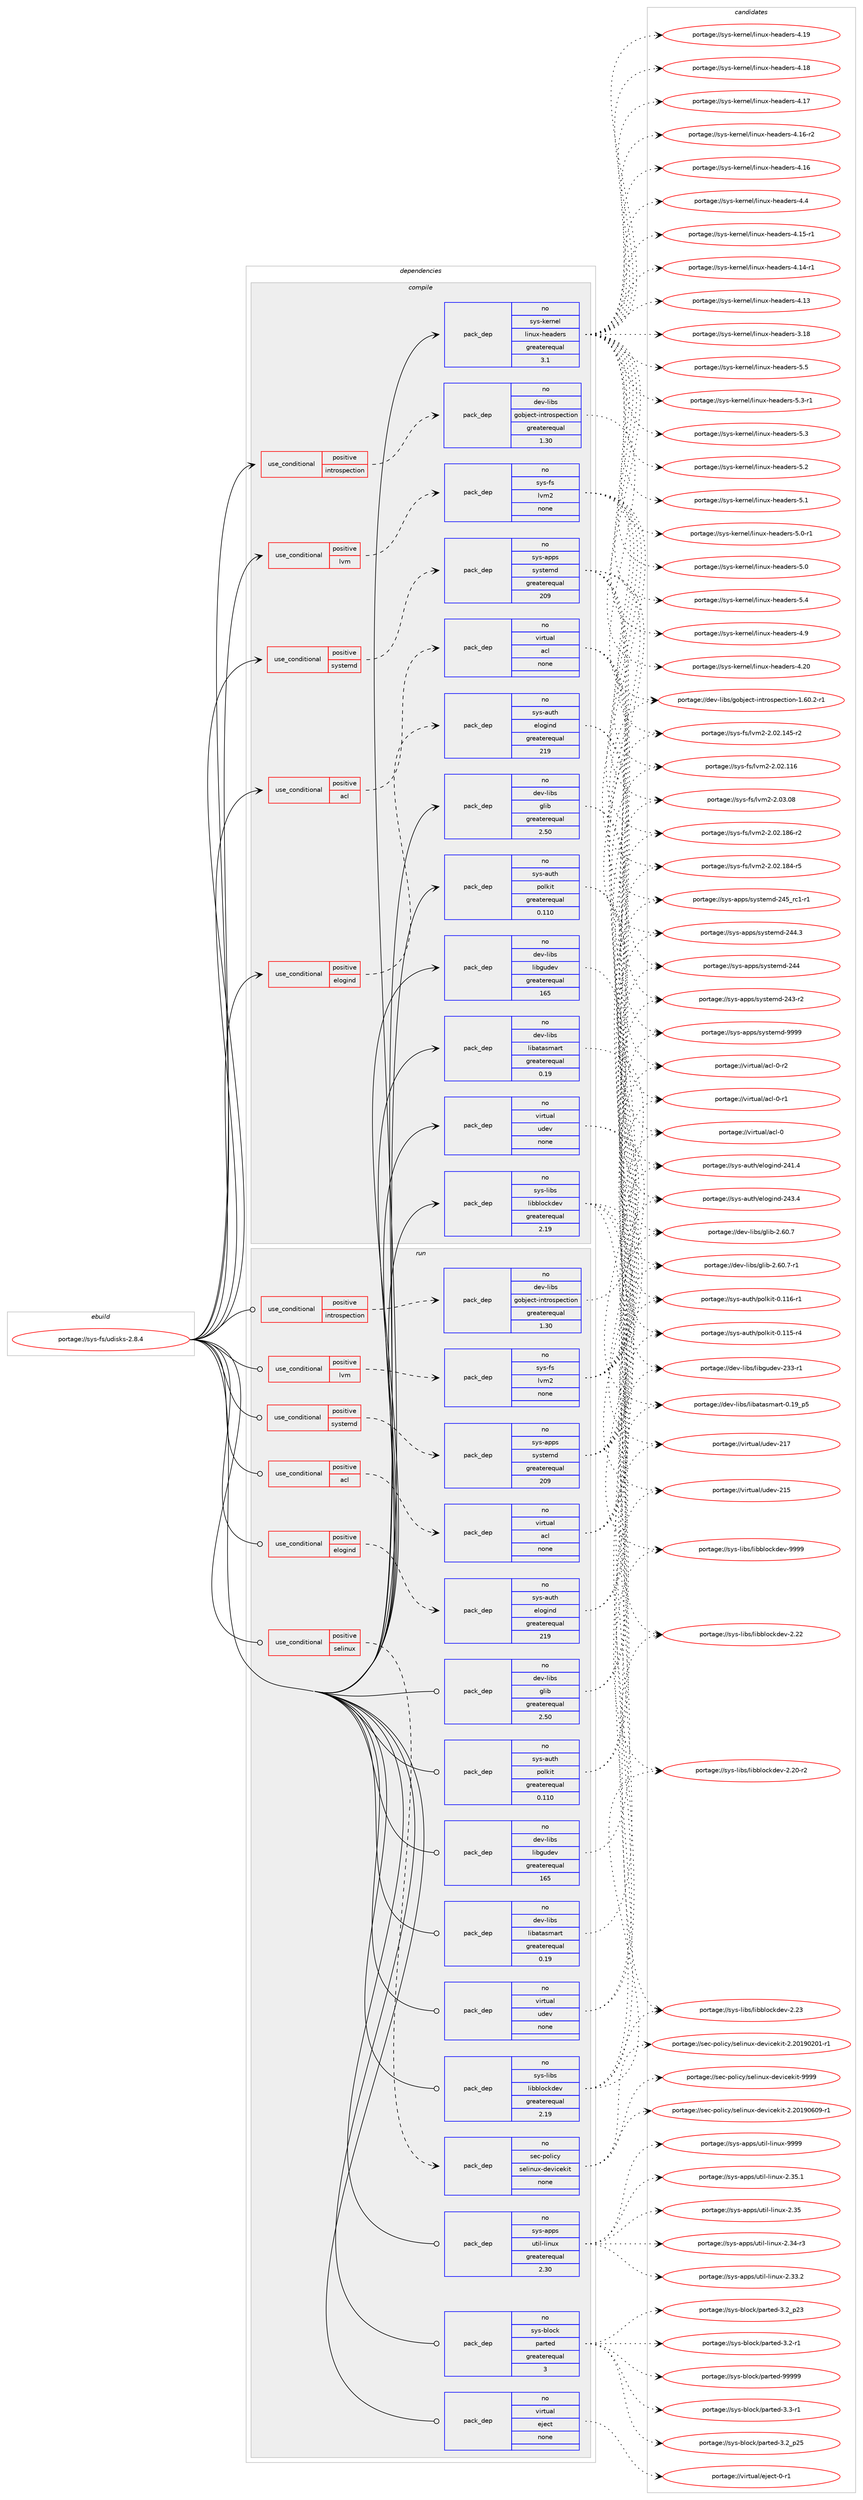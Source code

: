digraph prolog {

# *************
# Graph options
# *************

newrank=true;
concentrate=true;
compound=true;
graph [rankdir=LR,fontname=Helvetica,fontsize=10,ranksep=1.5];#, ranksep=2.5, nodesep=0.2];
edge  [arrowhead=vee];
node  [fontname=Helvetica,fontsize=10];

# **********
# The ebuild
# **********

subgraph cluster_leftcol {
color=gray;
rank=same;
label=<<i>ebuild</i>>;
id [label="portage://sys-fs/udisks-2.8.4", color=red, width=4, href="../sys-fs/udisks-2.8.4.svg"];
}

# ****************
# The dependencies
# ****************

subgraph cluster_midcol {
color=gray;
label=<<i>dependencies</i>>;
subgraph cluster_compile {
fillcolor="#eeeeee";
style=filled;
label=<<i>compile</i>>;
subgraph cond6651 {
dependency34650 [label=<<TABLE BORDER="0" CELLBORDER="1" CELLSPACING="0" CELLPADDING="4"><TR><TD ROWSPAN="3" CELLPADDING="10">use_conditional</TD></TR><TR><TD>positive</TD></TR><TR><TD>acl</TD></TR></TABLE>>, shape=none, color=red];
subgraph pack27148 {
dependency34651 [label=<<TABLE BORDER="0" CELLBORDER="1" CELLSPACING="0" CELLPADDING="4" WIDTH="220"><TR><TD ROWSPAN="6" CELLPADDING="30">pack_dep</TD></TR><TR><TD WIDTH="110">no</TD></TR><TR><TD>virtual</TD></TR><TR><TD>acl</TD></TR><TR><TD>none</TD></TR><TR><TD></TD></TR></TABLE>>, shape=none, color=blue];
}
dependency34650:e -> dependency34651:w [weight=20,style="dashed",arrowhead="vee"];
}
id:e -> dependency34650:w [weight=20,style="solid",arrowhead="vee"];
subgraph cond6652 {
dependency34652 [label=<<TABLE BORDER="0" CELLBORDER="1" CELLSPACING="0" CELLPADDING="4"><TR><TD ROWSPAN="3" CELLPADDING="10">use_conditional</TD></TR><TR><TD>positive</TD></TR><TR><TD>elogind</TD></TR></TABLE>>, shape=none, color=red];
subgraph pack27149 {
dependency34653 [label=<<TABLE BORDER="0" CELLBORDER="1" CELLSPACING="0" CELLPADDING="4" WIDTH="220"><TR><TD ROWSPAN="6" CELLPADDING="30">pack_dep</TD></TR><TR><TD WIDTH="110">no</TD></TR><TR><TD>sys-auth</TD></TR><TR><TD>elogind</TD></TR><TR><TD>greaterequal</TD></TR><TR><TD>219</TD></TR></TABLE>>, shape=none, color=blue];
}
dependency34652:e -> dependency34653:w [weight=20,style="dashed",arrowhead="vee"];
}
id:e -> dependency34652:w [weight=20,style="solid",arrowhead="vee"];
subgraph cond6653 {
dependency34654 [label=<<TABLE BORDER="0" CELLBORDER="1" CELLSPACING="0" CELLPADDING="4"><TR><TD ROWSPAN="3" CELLPADDING="10">use_conditional</TD></TR><TR><TD>positive</TD></TR><TR><TD>introspection</TD></TR></TABLE>>, shape=none, color=red];
subgraph pack27150 {
dependency34655 [label=<<TABLE BORDER="0" CELLBORDER="1" CELLSPACING="0" CELLPADDING="4" WIDTH="220"><TR><TD ROWSPAN="6" CELLPADDING="30">pack_dep</TD></TR><TR><TD WIDTH="110">no</TD></TR><TR><TD>dev-libs</TD></TR><TR><TD>gobject-introspection</TD></TR><TR><TD>greaterequal</TD></TR><TR><TD>1.30</TD></TR></TABLE>>, shape=none, color=blue];
}
dependency34654:e -> dependency34655:w [weight=20,style="dashed",arrowhead="vee"];
}
id:e -> dependency34654:w [weight=20,style="solid",arrowhead="vee"];
subgraph cond6654 {
dependency34656 [label=<<TABLE BORDER="0" CELLBORDER="1" CELLSPACING="0" CELLPADDING="4"><TR><TD ROWSPAN="3" CELLPADDING="10">use_conditional</TD></TR><TR><TD>positive</TD></TR><TR><TD>lvm</TD></TR></TABLE>>, shape=none, color=red];
subgraph pack27151 {
dependency34657 [label=<<TABLE BORDER="0" CELLBORDER="1" CELLSPACING="0" CELLPADDING="4" WIDTH="220"><TR><TD ROWSPAN="6" CELLPADDING="30">pack_dep</TD></TR><TR><TD WIDTH="110">no</TD></TR><TR><TD>sys-fs</TD></TR><TR><TD>lvm2</TD></TR><TR><TD>none</TD></TR><TR><TD></TD></TR></TABLE>>, shape=none, color=blue];
}
dependency34656:e -> dependency34657:w [weight=20,style="dashed",arrowhead="vee"];
}
id:e -> dependency34656:w [weight=20,style="solid",arrowhead="vee"];
subgraph cond6655 {
dependency34658 [label=<<TABLE BORDER="0" CELLBORDER="1" CELLSPACING="0" CELLPADDING="4"><TR><TD ROWSPAN="3" CELLPADDING="10">use_conditional</TD></TR><TR><TD>positive</TD></TR><TR><TD>systemd</TD></TR></TABLE>>, shape=none, color=red];
subgraph pack27152 {
dependency34659 [label=<<TABLE BORDER="0" CELLBORDER="1" CELLSPACING="0" CELLPADDING="4" WIDTH="220"><TR><TD ROWSPAN="6" CELLPADDING="30">pack_dep</TD></TR><TR><TD WIDTH="110">no</TD></TR><TR><TD>sys-apps</TD></TR><TR><TD>systemd</TD></TR><TR><TD>greaterequal</TD></TR><TR><TD>209</TD></TR></TABLE>>, shape=none, color=blue];
}
dependency34658:e -> dependency34659:w [weight=20,style="dashed",arrowhead="vee"];
}
id:e -> dependency34658:w [weight=20,style="solid",arrowhead="vee"];
subgraph pack27153 {
dependency34660 [label=<<TABLE BORDER="0" CELLBORDER="1" CELLSPACING="0" CELLPADDING="4" WIDTH="220"><TR><TD ROWSPAN="6" CELLPADDING="30">pack_dep</TD></TR><TR><TD WIDTH="110">no</TD></TR><TR><TD>dev-libs</TD></TR><TR><TD>glib</TD></TR><TR><TD>greaterequal</TD></TR><TR><TD>2.50</TD></TR></TABLE>>, shape=none, color=blue];
}
id:e -> dependency34660:w [weight=20,style="solid",arrowhead="vee"];
subgraph pack27154 {
dependency34661 [label=<<TABLE BORDER="0" CELLBORDER="1" CELLSPACING="0" CELLPADDING="4" WIDTH="220"><TR><TD ROWSPAN="6" CELLPADDING="30">pack_dep</TD></TR><TR><TD WIDTH="110">no</TD></TR><TR><TD>dev-libs</TD></TR><TR><TD>libatasmart</TD></TR><TR><TD>greaterequal</TD></TR><TR><TD>0.19</TD></TR></TABLE>>, shape=none, color=blue];
}
id:e -> dependency34661:w [weight=20,style="solid",arrowhead="vee"];
subgraph pack27155 {
dependency34662 [label=<<TABLE BORDER="0" CELLBORDER="1" CELLSPACING="0" CELLPADDING="4" WIDTH="220"><TR><TD ROWSPAN="6" CELLPADDING="30">pack_dep</TD></TR><TR><TD WIDTH="110">no</TD></TR><TR><TD>dev-libs</TD></TR><TR><TD>libgudev</TD></TR><TR><TD>greaterequal</TD></TR><TR><TD>165</TD></TR></TABLE>>, shape=none, color=blue];
}
id:e -> dependency34662:w [weight=20,style="solid",arrowhead="vee"];
subgraph pack27156 {
dependency34663 [label=<<TABLE BORDER="0" CELLBORDER="1" CELLSPACING="0" CELLPADDING="4" WIDTH="220"><TR><TD ROWSPAN="6" CELLPADDING="30">pack_dep</TD></TR><TR><TD WIDTH="110">no</TD></TR><TR><TD>sys-auth</TD></TR><TR><TD>polkit</TD></TR><TR><TD>greaterequal</TD></TR><TR><TD>0.110</TD></TR></TABLE>>, shape=none, color=blue];
}
id:e -> dependency34663:w [weight=20,style="solid",arrowhead="vee"];
subgraph pack27157 {
dependency34664 [label=<<TABLE BORDER="0" CELLBORDER="1" CELLSPACING="0" CELLPADDING="4" WIDTH="220"><TR><TD ROWSPAN="6" CELLPADDING="30">pack_dep</TD></TR><TR><TD WIDTH="110">no</TD></TR><TR><TD>sys-kernel</TD></TR><TR><TD>linux-headers</TD></TR><TR><TD>greaterequal</TD></TR><TR><TD>3.1</TD></TR></TABLE>>, shape=none, color=blue];
}
id:e -> dependency34664:w [weight=20,style="solid",arrowhead="vee"];
subgraph pack27158 {
dependency34665 [label=<<TABLE BORDER="0" CELLBORDER="1" CELLSPACING="0" CELLPADDING="4" WIDTH="220"><TR><TD ROWSPAN="6" CELLPADDING="30">pack_dep</TD></TR><TR><TD WIDTH="110">no</TD></TR><TR><TD>sys-libs</TD></TR><TR><TD>libblockdev</TD></TR><TR><TD>greaterequal</TD></TR><TR><TD>2.19</TD></TR></TABLE>>, shape=none, color=blue];
}
id:e -> dependency34665:w [weight=20,style="solid",arrowhead="vee"];
subgraph pack27159 {
dependency34666 [label=<<TABLE BORDER="0" CELLBORDER="1" CELLSPACING="0" CELLPADDING="4" WIDTH="220"><TR><TD ROWSPAN="6" CELLPADDING="30">pack_dep</TD></TR><TR><TD WIDTH="110">no</TD></TR><TR><TD>virtual</TD></TR><TR><TD>udev</TD></TR><TR><TD>none</TD></TR><TR><TD></TD></TR></TABLE>>, shape=none, color=blue];
}
id:e -> dependency34666:w [weight=20,style="solid",arrowhead="vee"];
}
subgraph cluster_compileandrun {
fillcolor="#eeeeee";
style=filled;
label=<<i>compile and run</i>>;
}
subgraph cluster_run {
fillcolor="#eeeeee";
style=filled;
label=<<i>run</i>>;
subgraph cond6656 {
dependency34667 [label=<<TABLE BORDER="0" CELLBORDER="1" CELLSPACING="0" CELLPADDING="4"><TR><TD ROWSPAN="3" CELLPADDING="10">use_conditional</TD></TR><TR><TD>positive</TD></TR><TR><TD>acl</TD></TR></TABLE>>, shape=none, color=red];
subgraph pack27160 {
dependency34668 [label=<<TABLE BORDER="0" CELLBORDER="1" CELLSPACING="0" CELLPADDING="4" WIDTH="220"><TR><TD ROWSPAN="6" CELLPADDING="30">pack_dep</TD></TR><TR><TD WIDTH="110">no</TD></TR><TR><TD>virtual</TD></TR><TR><TD>acl</TD></TR><TR><TD>none</TD></TR><TR><TD></TD></TR></TABLE>>, shape=none, color=blue];
}
dependency34667:e -> dependency34668:w [weight=20,style="dashed",arrowhead="vee"];
}
id:e -> dependency34667:w [weight=20,style="solid",arrowhead="odot"];
subgraph cond6657 {
dependency34669 [label=<<TABLE BORDER="0" CELLBORDER="1" CELLSPACING="0" CELLPADDING="4"><TR><TD ROWSPAN="3" CELLPADDING="10">use_conditional</TD></TR><TR><TD>positive</TD></TR><TR><TD>elogind</TD></TR></TABLE>>, shape=none, color=red];
subgraph pack27161 {
dependency34670 [label=<<TABLE BORDER="0" CELLBORDER="1" CELLSPACING="0" CELLPADDING="4" WIDTH="220"><TR><TD ROWSPAN="6" CELLPADDING="30">pack_dep</TD></TR><TR><TD WIDTH="110">no</TD></TR><TR><TD>sys-auth</TD></TR><TR><TD>elogind</TD></TR><TR><TD>greaterequal</TD></TR><TR><TD>219</TD></TR></TABLE>>, shape=none, color=blue];
}
dependency34669:e -> dependency34670:w [weight=20,style="dashed",arrowhead="vee"];
}
id:e -> dependency34669:w [weight=20,style="solid",arrowhead="odot"];
subgraph cond6658 {
dependency34671 [label=<<TABLE BORDER="0" CELLBORDER="1" CELLSPACING="0" CELLPADDING="4"><TR><TD ROWSPAN="3" CELLPADDING="10">use_conditional</TD></TR><TR><TD>positive</TD></TR><TR><TD>introspection</TD></TR></TABLE>>, shape=none, color=red];
subgraph pack27162 {
dependency34672 [label=<<TABLE BORDER="0" CELLBORDER="1" CELLSPACING="0" CELLPADDING="4" WIDTH="220"><TR><TD ROWSPAN="6" CELLPADDING="30">pack_dep</TD></TR><TR><TD WIDTH="110">no</TD></TR><TR><TD>dev-libs</TD></TR><TR><TD>gobject-introspection</TD></TR><TR><TD>greaterequal</TD></TR><TR><TD>1.30</TD></TR></TABLE>>, shape=none, color=blue];
}
dependency34671:e -> dependency34672:w [weight=20,style="dashed",arrowhead="vee"];
}
id:e -> dependency34671:w [weight=20,style="solid",arrowhead="odot"];
subgraph cond6659 {
dependency34673 [label=<<TABLE BORDER="0" CELLBORDER="1" CELLSPACING="0" CELLPADDING="4"><TR><TD ROWSPAN="3" CELLPADDING="10">use_conditional</TD></TR><TR><TD>positive</TD></TR><TR><TD>lvm</TD></TR></TABLE>>, shape=none, color=red];
subgraph pack27163 {
dependency34674 [label=<<TABLE BORDER="0" CELLBORDER="1" CELLSPACING="0" CELLPADDING="4" WIDTH="220"><TR><TD ROWSPAN="6" CELLPADDING="30">pack_dep</TD></TR><TR><TD WIDTH="110">no</TD></TR><TR><TD>sys-fs</TD></TR><TR><TD>lvm2</TD></TR><TR><TD>none</TD></TR><TR><TD></TD></TR></TABLE>>, shape=none, color=blue];
}
dependency34673:e -> dependency34674:w [weight=20,style="dashed",arrowhead="vee"];
}
id:e -> dependency34673:w [weight=20,style="solid",arrowhead="odot"];
subgraph cond6660 {
dependency34675 [label=<<TABLE BORDER="0" CELLBORDER="1" CELLSPACING="0" CELLPADDING="4"><TR><TD ROWSPAN="3" CELLPADDING="10">use_conditional</TD></TR><TR><TD>positive</TD></TR><TR><TD>selinux</TD></TR></TABLE>>, shape=none, color=red];
subgraph pack27164 {
dependency34676 [label=<<TABLE BORDER="0" CELLBORDER="1" CELLSPACING="0" CELLPADDING="4" WIDTH="220"><TR><TD ROWSPAN="6" CELLPADDING="30">pack_dep</TD></TR><TR><TD WIDTH="110">no</TD></TR><TR><TD>sec-policy</TD></TR><TR><TD>selinux-devicekit</TD></TR><TR><TD>none</TD></TR><TR><TD></TD></TR></TABLE>>, shape=none, color=blue];
}
dependency34675:e -> dependency34676:w [weight=20,style="dashed",arrowhead="vee"];
}
id:e -> dependency34675:w [weight=20,style="solid",arrowhead="odot"];
subgraph cond6661 {
dependency34677 [label=<<TABLE BORDER="0" CELLBORDER="1" CELLSPACING="0" CELLPADDING="4"><TR><TD ROWSPAN="3" CELLPADDING="10">use_conditional</TD></TR><TR><TD>positive</TD></TR><TR><TD>systemd</TD></TR></TABLE>>, shape=none, color=red];
subgraph pack27165 {
dependency34678 [label=<<TABLE BORDER="0" CELLBORDER="1" CELLSPACING="0" CELLPADDING="4" WIDTH="220"><TR><TD ROWSPAN="6" CELLPADDING="30">pack_dep</TD></TR><TR><TD WIDTH="110">no</TD></TR><TR><TD>sys-apps</TD></TR><TR><TD>systemd</TD></TR><TR><TD>greaterequal</TD></TR><TR><TD>209</TD></TR></TABLE>>, shape=none, color=blue];
}
dependency34677:e -> dependency34678:w [weight=20,style="dashed",arrowhead="vee"];
}
id:e -> dependency34677:w [weight=20,style="solid",arrowhead="odot"];
subgraph pack27166 {
dependency34679 [label=<<TABLE BORDER="0" CELLBORDER="1" CELLSPACING="0" CELLPADDING="4" WIDTH="220"><TR><TD ROWSPAN="6" CELLPADDING="30">pack_dep</TD></TR><TR><TD WIDTH="110">no</TD></TR><TR><TD>dev-libs</TD></TR><TR><TD>glib</TD></TR><TR><TD>greaterequal</TD></TR><TR><TD>2.50</TD></TR></TABLE>>, shape=none, color=blue];
}
id:e -> dependency34679:w [weight=20,style="solid",arrowhead="odot"];
subgraph pack27167 {
dependency34680 [label=<<TABLE BORDER="0" CELLBORDER="1" CELLSPACING="0" CELLPADDING="4" WIDTH="220"><TR><TD ROWSPAN="6" CELLPADDING="30">pack_dep</TD></TR><TR><TD WIDTH="110">no</TD></TR><TR><TD>dev-libs</TD></TR><TR><TD>libatasmart</TD></TR><TR><TD>greaterequal</TD></TR><TR><TD>0.19</TD></TR></TABLE>>, shape=none, color=blue];
}
id:e -> dependency34680:w [weight=20,style="solid",arrowhead="odot"];
subgraph pack27168 {
dependency34681 [label=<<TABLE BORDER="0" CELLBORDER="1" CELLSPACING="0" CELLPADDING="4" WIDTH="220"><TR><TD ROWSPAN="6" CELLPADDING="30">pack_dep</TD></TR><TR><TD WIDTH="110">no</TD></TR><TR><TD>dev-libs</TD></TR><TR><TD>libgudev</TD></TR><TR><TD>greaterequal</TD></TR><TR><TD>165</TD></TR></TABLE>>, shape=none, color=blue];
}
id:e -> dependency34681:w [weight=20,style="solid",arrowhead="odot"];
subgraph pack27169 {
dependency34682 [label=<<TABLE BORDER="0" CELLBORDER="1" CELLSPACING="0" CELLPADDING="4" WIDTH="220"><TR><TD ROWSPAN="6" CELLPADDING="30">pack_dep</TD></TR><TR><TD WIDTH="110">no</TD></TR><TR><TD>sys-apps</TD></TR><TR><TD>util-linux</TD></TR><TR><TD>greaterequal</TD></TR><TR><TD>2.30</TD></TR></TABLE>>, shape=none, color=blue];
}
id:e -> dependency34682:w [weight=20,style="solid",arrowhead="odot"];
subgraph pack27170 {
dependency34683 [label=<<TABLE BORDER="0" CELLBORDER="1" CELLSPACING="0" CELLPADDING="4" WIDTH="220"><TR><TD ROWSPAN="6" CELLPADDING="30">pack_dep</TD></TR><TR><TD WIDTH="110">no</TD></TR><TR><TD>sys-auth</TD></TR><TR><TD>polkit</TD></TR><TR><TD>greaterequal</TD></TR><TR><TD>0.110</TD></TR></TABLE>>, shape=none, color=blue];
}
id:e -> dependency34683:w [weight=20,style="solid",arrowhead="odot"];
subgraph pack27171 {
dependency34684 [label=<<TABLE BORDER="0" CELLBORDER="1" CELLSPACING="0" CELLPADDING="4" WIDTH="220"><TR><TD ROWSPAN="6" CELLPADDING="30">pack_dep</TD></TR><TR><TD WIDTH="110">no</TD></TR><TR><TD>sys-block</TD></TR><TR><TD>parted</TD></TR><TR><TD>greaterequal</TD></TR><TR><TD>3</TD></TR></TABLE>>, shape=none, color=blue];
}
id:e -> dependency34684:w [weight=20,style="solid",arrowhead="odot"];
subgraph pack27172 {
dependency34685 [label=<<TABLE BORDER="0" CELLBORDER="1" CELLSPACING="0" CELLPADDING="4" WIDTH="220"><TR><TD ROWSPAN="6" CELLPADDING="30">pack_dep</TD></TR><TR><TD WIDTH="110">no</TD></TR><TR><TD>sys-libs</TD></TR><TR><TD>libblockdev</TD></TR><TR><TD>greaterequal</TD></TR><TR><TD>2.19</TD></TR></TABLE>>, shape=none, color=blue];
}
id:e -> dependency34685:w [weight=20,style="solid",arrowhead="odot"];
subgraph pack27173 {
dependency34686 [label=<<TABLE BORDER="0" CELLBORDER="1" CELLSPACING="0" CELLPADDING="4" WIDTH="220"><TR><TD ROWSPAN="6" CELLPADDING="30">pack_dep</TD></TR><TR><TD WIDTH="110">no</TD></TR><TR><TD>virtual</TD></TR><TR><TD>eject</TD></TR><TR><TD>none</TD></TR><TR><TD></TD></TR></TABLE>>, shape=none, color=blue];
}
id:e -> dependency34686:w [weight=20,style="solid",arrowhead="odot"];
subgraph pack27174 {
dependency34687 [label=<<TABLE BORDER="0" CELLBORDER="1" CELLSPACING="0" CELLPADDING="4" WIDTH="220"><TR><TD ROWSPAN="6" CELLPADDING="30">pack_dep</TD></TR><TR><TD WIDTH="110">no</TD></TR><TR><TD>virtual</TD></TR><TR><TD>udev</TD></TR><TR><TD>none</TD></TR><TR><TD></TD></TR></TABLE>>, shape=none, color=blue];
}
id:e -> dependency34687:w [weight=20,style="solid",arrowhead="odot"];
}
}

# **************
# The candidates
# **************

subgraph cluster_choices {
rank=same;
color=gray;
label=<<i>candidates</i>>;

subgraph choice27148 {
color=black;
nodesep=1;
choice1181051141161179710847979910845484511450 [label="portage://virtual/acl-0-r2", color=red, width=4,href="../virtual/acl-0-r2.svg"];
choice1181051141161179710847979910845484511449 [label="portage://virtual/acl-0-r1", color=red, width=4,href="../virtual/acl-0-r1.svg"];
choice118105114116117971084797991084548 [label="portage://virtual/acl-0", color=red, width=4,href="../virtual/acl-0.svg"];
dependency34651:e -> choice1181051141161179710847979910845484511450:w [style=dotted,weight="100"];
dependency34651:e -> choice1181051141161179710847979910845484511449:w [style=dotted,weight="100"];
dependency34651:e -> choice118105114116117971084797991084548:w [style=dotted,weight="100"];
}
subgraph choice27149 {
color=black;
nodesep=1;
choice115121115459711711610447101108111103105110100455052514652 [label="portage://sys-auth/elogind-243.4", color=red, width=4,href="../sys-auth/elogind-243.4.svg"];
choice115121115459711711610447101108111103105110100455052494652 [label="portage://sys-auth/elogind-241.4", color=red, width=4,href="../sys-auth/elogind-241.4.svg"];
dependency34653:e -> choice115121115459711711610447101108111103105110100455052514652:w [style=dotted,weight="100"];
dependency34653:e -> choice115121115459711711610447101108111103105110100455052494652:w [style=dotted,weight="100"];
}
subgraph choice27150 {
color=black;
nodesep=1;
choice10010111845108105981154710311198106101991164510511011611411111511210199116105111110454946544846504511449 [label="portage://dev-libs/gobject-introspection-1.60.2-r1", color=red, width=4,href="../dev-libs/gobject-introspection-1.60.2-r1.svg"];
dependency34655:e -> choice10010111845108105981154710311198106101991164510511011611411111511210199116105111110454946544846504511449:w [style=dotted,weight="100"];
}
subgraph choice27151 {
color=black;
nodesep=1;
choice1151211154510211547108118109504550464851464856 [label="portage://sys-fs/lvm2-2.03.08", color=red, width=4,href="../sys-fs/lvm2-2.03.08.svg"];
choice1151211154510211547108118109504550464850464956544511450 [label="portage://sys-fs/lvm2-2.02.186-r2", color=red, width=4,href="../sys-fs/lvm2-2.02.186-r2.svg"];
choice1151211154510211547108118109504550464850464956524511453 [label="portage://sys-fs/lvm2-2.02.184-r5", color=red, width=4,href="../sys-fs/lvm2-2.02.184-r5.svg"];
choice1151211154510211547108118109504550464850464952534511450 [label="portage://sys-fs/lvm2-2.02.145-r2", color=red, width=4,href="../sys-fs/lvm2-2.02.145-r2.svg"];
choice115121115451021154710811810950455046485046494954 [label="portage://sys-fs/lvm2-2.02.116", color=red, width=4,href="../sys-fs/lvm2-2.02.116.svg"];
dependency34657:e -> choice1151211154510211547108118109504550464851464856:w [style=dotted,weight="100"];
dependency34657:e -> choice1151211154510211547108118109504550464850464956544511450:w [style=dotted,weight="100"];
dependency34657:e -> choice1151211154510211547108118109504550464850464956524511453:w [style=dotted,weight="100"];
dependency34657:e -> choice1151211154510211547108118109504550464850464952534511450:w [style=dotted,weight="100"];
dependency34657:e -> choice115121115451021154710811810950455046485046494954:w [style=dotted,weight="100"];
}
subgraph choice27152 {
color=black;
nodesep=1;
choice1151211154597112112115471151211151161011091004557575757 [label="portage://sys-apps/systemd-9999", color=red, width=4,href="../sys-apps/systemd-9999.svg"];
choice115121115459711211211547115121115116101109100455052539511499494511449 [label="portage://sys-apps/systemd-245_rc1-r1", color=red, width=4,href="../sys-apps/systemd-245_rc1-r1.svg"];
choice115121115459711211211547115121115116101109100455052524651 [label="portage://sys-apps/systemd-244.3", color=red, width=4,href="../sys-apps/systemd-244.3.svg"];
choice11512111545971121121154711512111511610110910045505252 [label="portage://sys-apps/systemd-244", color=red, width=4,href="../sys-apps/systemd-244.svg"];
choice115121115459711211211547115121115116101109100455052514511450 [label="portage://sys-apps/systemd-243-r2", color=red, width=4,href="../sys-apps/systemd-243-r2.svg"];
dependency34659:e -> choice1151211154597112112115471151211151161011091004557575757:w [style=dotted,weight="100"];
dependency34659:e -> choice115121115459711211211547115121115116101109100455052539511499494511449:w [style=dotted,weight="100"];
dependency34659:e -> choice115121115459711211211547115121115116101109100455052524651:w [style=dotted,weight="100"];
dependency34659:e -> choice11512111545971121121154711512111511610110910045505252:w [style=dotted,weight="100"];
dependency34659:e -> choice115121115459711211211547115121115116101109100455052514511450:w [style=dotted,weight="100"];
}
subgraph choice27153 {
color=black;
nodesep=1;
choice10010111845108105981154710310810598455046544846554511449 [label="portage://dev-libs/glib-2.60.7-r1", color=red, width=4,href="../dev-libs/glib-2.60.7-r1.svg"];
choice1001011184510810598115471031081059845504654484655 [label="portage://dev-libs/glib-2.60.7", color=red, width=4,href="../dev-libs/glib-2.60.7.svg"];
dependency34660:e -> choice10010111845108105981154710310810598455046544846554511449:w [style=dotted,weight="100"];
dependency34660:e -> choice1001011184510810598115471031081059845504654484655:w [style=dotted,weight="100"];
}
subgraph choice27154 {
color=black;
nodesep=1;
choice1001011184510810598115471081059897116971151099711411645484649579511253 [label="portage://dev-libs/libatasmart-0.19_p5", color=red, width=4,href="../dev-libs/libatasmart-0.19_p5.svg"];
dependency34661:e -> choice1001011184510810598115471081059897116971151099711411645484649579511253:w [style=dotted,weight="100"];
}
subgraph choice27155 {
color=black;
nodesep=1;
choice10010111845108105981154710810598103117100101118455051514511449 [label="portage://dev-libs/libgudev-233-r1", color=red, width=4,href="../dev-libs/libgudev-233-r1.svg"];
dependency34662:e -> choice10010111845108105981154710810598103117100101118455051514511449:w [style=dotted,weight="100"];
}
subgraph choice27156 {
color=black;
nodesep=1;
choice1151211154597117116104471121111081071051164548464949544511449 [label="portage://sys-auth/polkit-0.116-r1", color=red, width=4,href="../sys-auth/polkit-0.116-r1.svg"];
choice1151211154597117116104471121111081071051164548464949534511452 [label="portage://sys-auth/polkit-0.115-r4", color=red, width=4,href="../sys-auth/polkit-0.115-r4.svg"];
dependency34663:e -> choice1151211154597117116104471121111081071051164548464949544511449:w [style=dotted,weight="100"];
dependency34663:e -> choice1151211154597117116104471121111081071051164548464949534511452:w [style=dotted,weight="100"];
}
subgraph choice27157 {
color=black;
nodesep=1;
choice1151211154510710111411010110847108105110117120451041019710010111411545534653 [label="portage://sys-kernel/linux-headers-5.5", color=red, width=4,href="../sys-kernel/linux-headers-5.5.svg"];
choice1151211154510710111411010110847108105110117120451041019710010111411545534652 [label="portage://sys-kernel/linux-headers-5.4", color=red, width=4,href="../sys-kernel/linux-headers-5.4.svg"];
choice11512111545107101114110101108471081051101171204510410197100101114115455346514511449 [label="portage://sys-kernel/linux-headers-5.3-r1", color=red, width=4,href="../sys-kernel/linux-headers-5.3-r1.svg"];
choice1151211154510710111411010110847108105110117120451041019710010111411545534651 [label="portage://sys-kernel/linux-headers-5.3", color=red, width=4,href="../sys-kernel/linux-headers-5.3.svg"];
choice1151211154510710111411010110847108105110117120451041019710010111411545534650 [label="portage://sys-kernel/linux-headers-5.2", color=red, width=4,href="../sys-kernel/linux-headers-5.2.svg"];
choice1151211154510710111411010110847108105110117120451041019710010111411545534649 [label="portage://sys-kernel/linux-headers-5.1", color=red, width=4,href="../sys-kernel/linux-headers-5.1.svg"];
choice11512111545107101114110101108471081051101171204510410197100101114115455346484511449 [label="portage://sys-kernel/linux-headers-5.0-r1", color=red, width=4,href="../sys-kernel/linux-headers-5.0-r1.svg"];
choice1151211154510710111411010110847108105110117120451041019710010111411545534648 [label="portage://sys-kernel/linux-headers-5.0", color=red, width=4,href="../sys-kernel/linux-headers-5.0.svg"];
choice1151211154510710111411010110847108105110117120451041019710010111411545524657 [label="portage://sys-kernel/linux-headers-4.9", color=red, width=4,href="../sys-kernel/linux-headers-4.9.svg"];
choice1151211154510710111411010110847108105110117120451041019710010111411545524652 [label="portage://sys-kernel/linux-headers-4.4", color=red, width=4,href="../sys-kernel/linux-headers-4.4.svg"];
choice115121115451071011141101011084710810511011712045104101971001011141154552465048 [label="portage://sys-kernel/linux-headers-4.20", color=red, width=4,href="../sys-kernel/linux-headers-4.20.svg"];
choice115121115451071011141101011084710810511011712045104101971001011141154552464957 [label="portage://sys-kernel/linux-headers-4.19", color=red, width=4,href="../sys-kernel/linux-headers-4.19.svg"];
choice115121115451071011141101011084710810511011712045104101971001011141154552464956 [label="portage://sys-kernel/linux-headers-4.18", color=red, width=4,href="../sys-kernel/linux-headers-4.18.svg"];
choice115121115451071011141101011084710810511011712045104101971001011141154552464955 [label="portage://sys-kernel/linux-headers-4.17", color=red, width=4,href="../sys-kernel/linux-headers-4.17.svg"];
choice1151211154510710111411010110847108105110117120451041019710010111411545524649544511450 [label="portage://sys-kernel/linux-headers-4.16-r2", color=red, width=4,href="../sys-kernel/linux-headers-4.16-r2.svg"];
choice115121115451071011141101011084710810511011712045104101971001011141154552464954 [label="portage://sys-kernel/linux-headers-4.16", color=red, width=4,href="../sys-kernel/linux-headers-4.16.svg"];
choice1151211154510710111411010110847108105110117120451041019710010111411545524649534511449 [label="portage://sys-kernel/linux-headers-4.15-r1", color=red, width=4,href="../sys-kernel/linux-headers-4.15-r1.svg"];
choice1151211154510710111411010110847108105110117120451041019710010111411545524649524511449 [label="portage://sys-kernel/linux-headers-4.14-r1", color=red, width=4,href="../sys-kernel/linux-headers-4.14-r1.svg"];
choice115121115451071011141101011084710810511011712045104101971001011141154552464951 [label="portage://sys-kernel/linux-headers-4.13", color=red, width=4,href="../sys-kernel/linux-headers-4.13.svg"];
choice115121115451071011141101011084710810511011712045104101971001011141154551464956 [label="portage://sys-kernel/linux-headers-3.18", color=red, width=4,href="../sys-kernel/linux-headers-3.18.svg"];
dependency34664:e -> choice1151211154510710111411010110847108105110117120451041019710010111411545534653:w [style=dotted,weight="100"];
dependency34664:e -> choice1151211154510710111411010110847108105110117120451041019710010111411545534652:w [style=dotted,weight="100"];
dependency34664:e -> choice11512111545107101114110101108471081051101171204510410197100101114115455346514511449:w [style=dotted,weight="100"];
dependency34664:e -> choice1151211154510710111411010110847108105110117120451041019710010111411545534651:w [style=dotted,weight="100"];
dependency34664:e -> choice1151211154510710111411010110847108105110117120451041019710010111411545534650:w [style=dotted,weight="100"];
dependency34664:e -> choice1151211154510710111411010110847108105110117120451041019710010111411545534649:w [style=dotted,weight="100"];
dependency34664:e -> choice11512111545107101114110101108471081051101171204510410197100101114115455346484511449:w [style=dotted,weight="100"];
dependency34664:e -> choice1151211154510710111411010110847108105110117120451041019710010111411545534648:w [style=dotted,weight="100"];
dependency34664:e -> choice1151211154510710111411010110847108105110117120451041019710010111411545524657:w [style=dotted,weight="100"];
dependency34664:e -> choice1151211154510710111411010110847108105110117120451041019710010111411545524652:w [style=dotted,weight="100"];
dependency34664:e -> choice115121115451071011141101011084710810511011712045104101971001011141154552465048:w [style=dotted,weight="100"];
dependency34664:e -> choice115121115451071011141101011084710810511011712045104101971001011141154552464957:w [style=dotted,weight="100"];
dependency34664:e -> choice115121115451071011141101011084710810511011712045104101971001011141154552464956:w [style=dotted,weight="100"];
dependency34664:e -> choice115121115451071011141101011084710810511011712045104101971001011141154552464955:w [style=dotted,weight="100"];
dependency34664:e -> choice1151211154510710111411010110847108105110117120451041019710010111411545524649544511450:w [style=dotted,weight="100"];
dependency34664:e -> choice115121115451071011141101011084710810511011712045104101971001011141154552464954:w [style=dotted,weight="100"];
dependency34664:e -> choice1151211154510710111411010110847108105110117120451041019710010111411545524649534511449:w [style=dotted,weight="100"];
dependency34664:e -> choice1151211154510710111411010110847108105110117120451041019710010111411545524649524511449:w [style=dotted,weight="100"];
dependency34664:e -> choice115121115451071011141101011084710810511011712045104101971001011141154552464951:w [style=dotted,weight="100"];
dependency34664:e -> choice115121115451071011141101011084710810511011712045104101971001011141154551464956:w [style=dotted,weight="100"];
}
subgraph choice27158 {
color=black;
nodesep=1;
choice1151211154510810598115471081059898108111991071001011184557575757 [label="portage://sys-libs/libblockdev-9999", color=red, width=4,href="../sys-libs/libblockdev-9999.svg"];
choice1151211154510810598115471081059898108111991071001011184550465051 [label="portage://sys-libs/libblockdev-2.23", color=red, width=4,href="../sys-libs/libblockdev-2.23.svg"];
choice1151211154510810598115471081059898108111991071001011184550465050 [label="portage://sys-libs/libblockdev-2.22", color=red, width=4,href="../sys-libs/libblockdev-2.22.svg"];
choice11512111545108105981154710810598981081119910710010111845504650484511450 [label="portage://sys-libs/libblockdev-2.20-r2", color=red, width=4,href="../sys-libs/libblockdev-2.20-r2.svg"];
dependency34665:e -> choice1151211154510810598115471081059898108111991071001011184557575757:w [style=dotted,weight="100"];
dependency34665:e -> choice1151211154510810598115471081059898108111991071001011184550465051:w [style=dotted,weight="100"];
dependency34665:e -> choice1151211154510810598115471081059898108111991071001011184550465050:w [style=dotted,weight="100"];
dependency34665:e -> choice11512111545108105981154710810598981081119910710010111845504650484511450:w [style=dotted,weight="100"];
}
subgraph choice27159 {
color=black;
nodesep=1;
choice118105114116117971084711710010111845504955 [label="portage://virtual/udev-217", color=red, width=4,href="../virtual/udev-217.svg"];
choice118105114116117971084711710010111845504953 [label="portage://virtual/udev-215", color=red, width=4,href="../virtual/udev-215.svg"];
dependency34666:e -> choice118105114116117971084711710010111845504955:w [style=dotted,weight="100"];
dependency34666:e -> choice118105114116117971084711710010111845504953:w [style=dotted,weight="100"];
}
subgraph choice27160 {
color=black;
nodesep=1;
choice1181051141161179710847979910845484511450 [label="portage://virtual/acl-0-r2", color=red, width=4,href="../virtual/acl-0-r2.svg"];
choice1181051141161179710847979910845484511449 [label="portage://virtual/acl-0-r1", color=red, width=4,href="../virtual/acl-0-r1.svg"];
choice118105114116117971084797991084548 [label="portage://virtual/acl-0", color=red, width=4,href="../virtual/acl-0.svg"];
dependency34668:e -> choice1181051141161179710847979910845484511450:w [style=dotted,weight="100"];
dependency34668:e -> choice1181051141161179710847979910845484511449:w [style=dotted,weight="100"];
dependency34668:e -> choice118105114116117971084797991084548:w [style=dotted,weight="100"];
}
subgraph choice27161 {
color=black;
nodesep=1;
choice115121115459711711610447101108111103105110100455052514652 [label="portage://sys-auth/elogind-243.4", color=red, width=4,href="../sys-auth/elogind-243.4.svg"];
choice115121115459711711610447101108111103105110100455052494652 [label="portage://sys-auth/elogind-241.4", color=red, width=4,href="../sys-auth/elogind-241.4.svg"];
dependency34670:e -> choice115121115459711711610447101108111103105110100455052514652:w [style=dotted,weight="100"];
dependency34670:e -> choice115121115459711711610447101108111103105110100455052494652:w [style=dotted,weight="100"];
}
subgraph choice27162 {
color=black;
nodesep=1;
choice10010111845108105981154710311198106101991164510511011611411111511210199116105111110454946544846504511449 [label="portage://dev-libs/gobject-introspection-1.60.2-r1", color=red, width=4,href="../dev-libs/gobject-introspection-1.60.2-r1.svg"];
dependency34672:e -> choice10010111845108105981154710311198106101991164510511011611411111511210199116105111110454946544846504511449:w [style=dotted,weight="100"];
}
subgraph choice27163 {
color=black;
nodesep=1;
choice1151211154510211547108118109504550464851464856 [label="portage://sys-fs/lvm2-2.03.08", color=red, width=4,href="../sys-fs/lvm2-2.03.08.svg"];
choice1151211154510211547108118109504550464850464956544511450 [label="portage://sys-fs/lvm2-2.02.186-r2", color=red, width=4,href="../sys-fs/lvm2-2.02.186-r2.svg"];
choice1151211154510211547108118109504550464850464956524511453 [label="portage://sys-fs/lvm2-2.02.184-r5", color=red, width=4,href="../sys-fs/lvm2-2.02.184-r5.svg"];
choice1151211154510211547108118109504550464850464952534511450 [label="portage://sys-fs/lvm2-2.02.145-r2", color=red, width=4,href="../sys-fs/lvm2-2.02.145-r2.svg"];
choice115121115451021154710811810950455046485046494954 [label="portage://sys-fs/lvm2-2.02.116", color=red, width=4,href="../sys-fs/lvm2-2.02.116.svg"];
dependency34674:e -> choice1151211154510211547108118109504550464851464856:w [style=dotted,weight="100"];
dependency34674:e -> choice1151211154510211547108118109504550464850464956544511450:w [style=dotted,weight="100"];
dependency34674:e -> choice1151211154510211547108118109504550464850464956524511453:w [style=dotted,weight="100"];
dependency34674:e -> choice1151211154510211547108118109504550464850464952534511450:w [style=dotted,weight="100"];
dependency34674:e -> choice115121115451021154710811810950455046485046494954:w [style=dotted,weight="100"];
}
subgraph choice27164 {
color=black;
nodesep=1;
choice1151019945112111108105991214711510110810511011712045100101118105991011071051164557575757 [label="portage://sec-policy/selinux-devicekit-9999", color=red, width=4,href="../sec-policy/selinux-devicekit-9999.svg"];
choice11510199451121111081059912147115101108105110117120451001011181059910110710511645504650484957485448574511449 [label="portage://sec-policy/selinux-devicekit-2.20190609-r1", color=red, width=4,href="../sec-policy/selinux-devicekit-2.20190609-r1.svg"];
choice11510199451121111081059912147115101108105110117120451001011181059910110710511645504650484957485048494511449 [label="portage://sec-policy/selinux-devicekit-2.20190201-r1", color=red, width=4,href="../sec-policy/selinux-devicekit-2.20190201-r1.svg"];
dependency34676:e -> choice1151019945112111108105991214711510110810511011712045100101118105991011071051164557575757:w [style=dotted,weight="100"];
dependency34676:e -> choice11510199451121111081059912147115101108105110117120451001011181059910110710511645504650484957485448574511449:w [style=dotted,weight="100"];
dependency34676:e -> choice11510199451121111081059912147115101108105110117120451001011181059910110710511645504650484957485048494511449:w [style=dotted,weight="100"];
}
subgraph choice27165 {
color=black;
nodesep=1;
choice1151211154597112112115471151211151161011091004557575757 [label="portage://sys-apps/systemd-9999", color=red, width=4,href="../sys-apps/systemd-9999.svg"];
choice115121115459711211211547115121115116101109100455052539511499494511449 [label="portage://sys-apps/systemd-245_rc1-r1", color=red, width=4,href="../sys-apps/systemd-245_rc1-r1.svg"];
choice115121115459711211211547115121115116101109100455052524651 [label="portage://sys-apps/systemd-244.3", color=red, width=4,href="../sys-apps/systemd-244.3.svg"];
choice11512111545971121121154711512111511610110910045505252 [label="portage://sys-apps/systemd-244", color=red, width=4,href="../sys-apps/systemd-244.svg"];
choice115121115459711211211547115121115116101109100455052514511450 [label="portage://sys-apps/systemd-243-r2", color=red, width=4,href="../sys-apps/systemd-243-r2.svg"];
dependency34678:e -> choice1151211154597112112115471151211151161011091004557575757:w [style=dotted,weight="100"];
dependency34678:e -> choice115121115459711211211547115121115116101109100455052539511499494511449:w [style=dotted,weight="100"];
dependency34678:e -> choice115121115459711211211547115121115116101109100455052524651:w [style=dotted,weight="100"];
dependency34678:e -> choice11512111545971121121154711512111511610110910045505252:w [style=dotted,weight="100"];
dependency34678:e -> choice115121115459711211211547115121115116101109100455052514511450:w [style=dotted,weight="100"];
}
subgraph choice27166 {
color=black;
nodesep=1;
choice10010111845108105981154710310810598455046544846554511449 [label="portage://dev-libs/glib-2.60.7-r1", color=red, width=4,href="../dev-libs/glib-2.60.7-r1.svg"];
choice1001011184510810598115471031081059845504654484655 [label="portage://dev-libs/glib-2.60.7", color=red, width=4,href="../dev-libs/glib-2.60.7.svg"];
dependency34679:e -> choice10010111845108105981154710310810598455046544846554511449:w [style=dotted,weight="100"];
dependency34679:e -> choice1001011184510810598115471031081059845504654484655:w [style=dotted,weight="100"];
}
subgraph choice27167 {
color=black;
nodesep=1;
choice1001011184510810598115471081059897116971151099711411645484649579511253 [label="portage://dev-libs/libatasmart-0.19_p5", color=red, width=4,href="../dev-libs/libatasmart-0.19_p5.svg"];
dependency34680:e -> choice1001011184510810598115471081059897116971151099711411645484649579511253:w [style=dotted,weight="100"];
}
subgraph choice27168 {
color=black;
nodesep=1;
choice10010111845108105981154710810598103117100101118455051514511449 [label="portage://dev-libs/libgudev-233-r1", color=red, width=4,href="../dev-libs/libgudev-233-r1.svg"];
dependency34681:e -> choice10010111845108105981154710810598103117100101118455051514511449:w [style=dotted,weight="100"];
}
subgraph choice27169 {
color=black;
nodesep=1;
choice115121115459711211211547117116105108451081051101171204557575757 [label="portage://sys-apps/util-linux-9999", color=red, width=4,href="../sys-apps/util-linux-9999.svg"];
choice1151211154597112112115471171161051084510810511011712045504651534649 [label="portage://sys-apps/util-linux-2.35.1", color=red, width=4,href="../sys-apps/util-linux-2.35.1.svg"];
choice115121115459711211211547117116105108451081051101171204550465153 [label="portage://sys-apps/util-linux-2.35", color=red, width=4,href="../sys-apps/util-linux-2.35.svg"];
choice1151211154597112112115471171161051084510810511011712045504651524511451 [label="portage://sys-apps/util-linux-2.34-r3", color=red, width=4,href="../sys-apps/util-linux-2.34-r3.svg"];
choice1151211154597112112115471171161051084510810511011712045504651514650 [label="portage://sys-apps/util-linux-2.33.2", color=red, width=4,href="../sys-apps/util-linux-2.33.2.svg"];
dependency34682:e -> choice115121115459711211211547117116105108451081051101171204557575757:w [style=dotted,weight="100"];
dependency34682:e -> choice1151211154597112112115471171161051084510810511011712045504651534649:w [style=dotted,weight="100"];
dependency34682:e -> choice115121115459711211211547117116105108451081051101171204550465153:w [style=dotted,weight="100"];
dependency34682:e -> choice1151211154597112112115471171161051084510810511011712045504651524511451:w [style=dotted,weight="100"];
dependency34682:e -> choice1151211154597112112115471171161051084510810511011712045504651514650:w [style=dotted,weight="100"];
}
subgraph choice27170 {
color=black;
nodesep=1;
choice1151211154597117116104471121111081071051164548464949544511449 [label="portage://sys-auth/polkit-0.116-r1", color=red, width=4,href="../sys-auth/polkit-0.116-r1.svg"];
choice1151211154597117116104471121111081071051164548464949534511452 [label="portage://sys-auth/polkit-0.115-r4", color=red, width=4,href="../sys-auth/polkit-0.115-r4.svg"];
dependency34683:e -> choice1151211154597117116104471121111081071051164548464949544511449:w [style=dotted,weight="100"];
dependency34683:e -> choice1151211154597117116104471121111081071051164548464949534511452:w [style=dotted,weight="100"];
}
subgraph choice27171 {
color=black;
nodesep=1;
choice1151211154598108111991074711297114116101100455757575757 [label="portage://sys-block/parted-99999", color=red, width=4,href="../sys-block/parted-99999.svg"];
choice1151211154598108111991074711297114116101100455146514511449 [label="portage://sys-block/parted-3.3-r1", color=red, width=4,href="../sys-block/parted-3.3-r1.svg"];
choice115121115459810811199107471129711411610110045514650951125053 [label="portage://sys-block/parted-3.2_p25", color=red, width=4,href="../sys-block/parted-3.2_p25.svg"];
choice115121115459810811199107471129711411610110045514650951125051 [label="portage://sys-block/parted-3.2_p23", color=red, width=4,href="../sys-block/parted-3.2_p23.svg"];
choice1151211154598108111991074711297114116101100455146504511449 [label="portage://sys-block/parted-3.2-r1", color=red, width=4,href="../sys-block/parted-3.2-r1.svg"];
dependency34684:e -> choice1151211154598108111991074711297114116101100455757575757:w [style=dotted,weight="100"];
dependency34684:e -> choice1151211154598108111991074711297114116101100455146514511449:w [style=dotted,weight="100"];
dependency34684:e -> choice115121115459810811199107471129711411610110045514650951125053:w [style=dotted,weight="100"];
dependency34684:e -> choice115121115459810811199107471129711411610110045514650951125051:w [style=dotted,weight="100"];
dependency34684:e -> choice1151211154598108111991074711297114116101100455146504511449:w [style=dotted,weight="100"];
}
subgraph choice27172 {
color=black;
nodesep=1;
choice1151211154510810598115471081059898108111991071001011184557575757 [label="portage://sys-libs/libblockdev-9999", color=red, width=4,href="../sys-libs/libblockdev-9999.svg"];
choice1151211154510810598115471081059898108111991071001011184550465051 [label="portage://sys-libs/libblockdev-2.23", color=red, width=4,href="../sys-libs/libblockdev-2.23.svg"];
choice1151211154510810598115471081059898108111991071001011184550465050 [label="portage://sys-libs/libblockdev-2.22", color=red, width=4,href="../sys-libs/libblockdev-2.22.svg"];
choice11512111545108105981154710810598981081119910710010111845504650484511450 [label="portage://sys-libs/libblockdev-2.20-r2", color=red, width=4,href="../sys-libs/libblockdev-2.20-r2.svg"];
dependency34685:e -> choice1151211154510810598115471081059898108111991071001011184557575757:w [style=dotted,weight="100"];
dependency34685:e -> choice1151211154510810598115471081059898108111991071001011184550465051:w [style=dotted,weight="100"];
dependency34685:e -> choice1151211154510810598115471081059898108111991071001011184550465050:w [style=dotted,weight="100"];
dependency34685:e -> choice11512111545108105981154710810598981081119910710010111845504650484511450:w [style=dotted,weight="100"];
}
subgraph choice27173 {
color=black;
nodesep=1;
choice11810511411611797108471011061019911645484511449 [label="portage://virtual/eject-0-r1", color=red, width=4,href="../virtual/eject-0-r1.svg"];
dependency34686:e -> choice11810511411611797108471011061019911645484511449:w [style=dotted,weight="100"];
}
subgraph choice27174 {
color=black;
nodesep=1;
choice118105114116117971084711710010111845504955 [label="portage://virtual/udev-217", color=red, width=4,href="../virtual/udev-217.svg"];
choice118105114116117971084711710010111845504953 [label="portage://virtual/udev-215", color=red, width=4,href="../virtual/udev-215.svg"];
dependency34687:e -> choice118105114116117971084711710010111845504955:w [style=dotted,weight="100"];
dependency34687:e -> choice118105114116117971084711710010111845504953:w [style=dotted,weight="100"];
}
}

}
